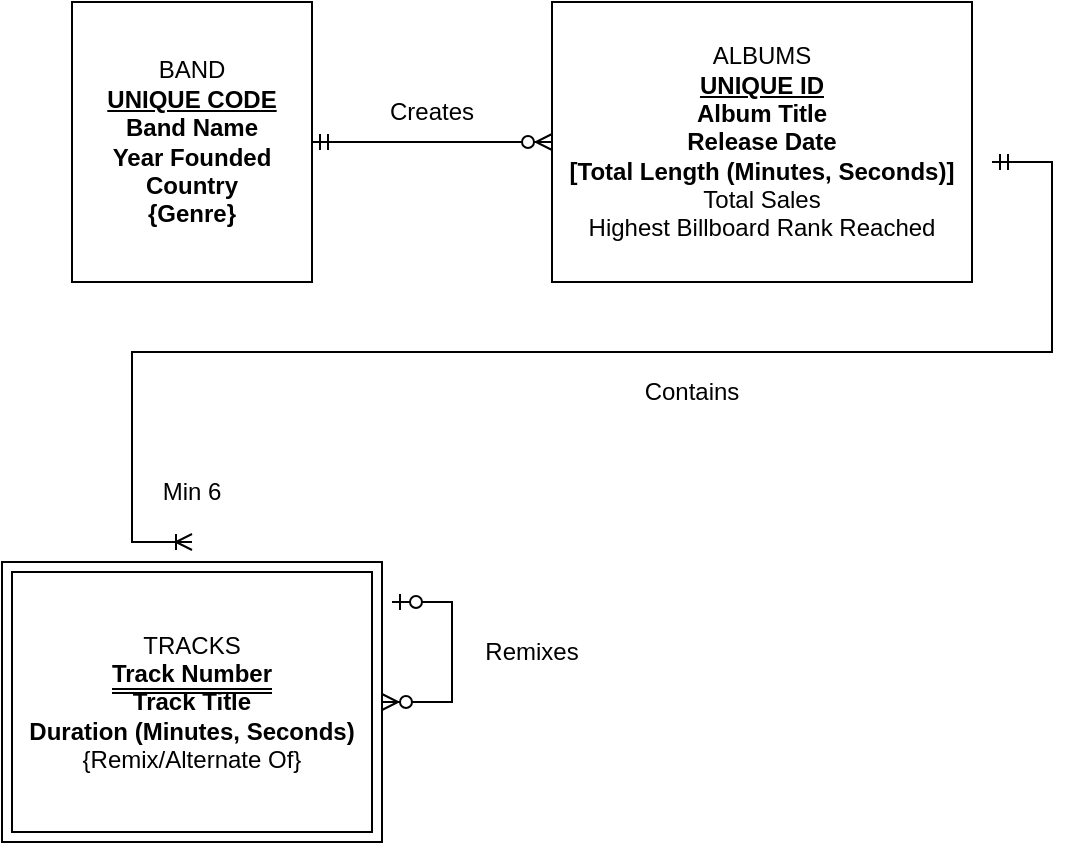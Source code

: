 <mxfile version="24.7.10" pages="2">
  <diagram name="Question 1" id="G0ggCSemv8RkMHY6kSYs">
    <mxGraphModel dx="984" dy="626" grid="1" gridSize="10" guides="1" tooltips="1" connect="1" arrows="1" fold="1" page="1" pageScale="1" pageWidth="850" pageHeight="1100" math="0" shadow="0">
      <root>
        <mxCell id="0" />
        <mxCell id="1" parent="0" />
        <mxCell id="Yl8MLj6aumAEBPvpJJGh-1" value="&lt;div&gt;BAND&lt;/div&gt;&lt;div&gt;&lt;u&gt;&lt;b&gt;UNIQUE CODE&lt;/b&gt;&lt;/u&gt;&lt;/div&gt;&lt;div&gt;&lt;b&gt;Band Name&lt;/b&gt;&lt;/div&gt;&lt;div&gt;&lt;b&gt;Year Founded&lt;/b&gt;&lt;/div&gt;&lt;div&gt;&lt;b&gt;Country&lt;/b&gt;&lt;/div&gt;&lt;div&gt;&lt;b&gt;{Genre}&lt;/b&gt;&lt;/div&gt;" style="whiteSpace=wrap;html=1;align=center;" parent="1" vertex="1">
          <mxGeometry x="80" y="50" width="120" height="140" as="geometry" />
        </mxCell>
        <mxCell id="Yl8MLj6aumAEBPvpJJGh-2" value="&lt;div&gt;ALBUMS&lt;/div&gt;&lt;div&gt;&lt;u&gt;&lt;b&gt;UNIQUE ID&lt;/b&gt;&lt;/u&gt;&lt;/div&gt;&lt;div&gt;&lt;b&gt;Album Title&lt;/b&gt;&lt;/div&gt;&lt;div&gt;&lt;span style=&quot;background-color: initial;&quot;&gt;&lt;b&gt;Release Date&lt;/b&gt;&lt;/span&gt;&lt;/div&gt;&lt;div&gt;&lt;b&gt;[Total Length (Minutes, Seconds)]&lt;/b&gt;&lt;/div&gt;&lt;div&gt;Total Sales&lt;/div&gt;&lt;div&gt;Highest Billboard Rank Reached&lt;/div&gt;" style="whiteSpace=wrap;html=1;align=center;" parent="1" vertex="1">
          <mxGeometry x="320" y="50" width="210" height="140" as="geometry" />
        </mxCell>
        <mxCell id="Yl8MLj6aumAEBPvpJJGh-3" value="&lt;div&gt;TRACKS&lt;/div&gt;&lt;div&gt;&lt;span style=&quot;border-bottom: 3px double;margin-bottom: 5px;&quot;&gt;&lt;b&gt;Track Number&lt;/b&gt;&lt;/span&gt;&lt;/div&gt;&lt;div&gt;&lt;b&gt;Track Title&lt;br&gt;&lt;/b&gt;&lt;/div&gt;&lt;div&gt;&lt;b&gt;Duration (Minutes, Seconds)&lt;/b&gt;&lt;/div&gt;&lt;div&gt;{Remix/Alternate Of}&lt;/div&gt;" style="shape=ext;margin=3;double=1;whiteSpace=wrap;html=1;align=center;" parent="1" vertex="1">
          <mxGeometry x="45" y="330" width="190" height="140" as="geometry" />
        </mxCell>
        <mxCell id="Yl8MLj6aumAEBPvpJJGh-4" value="" style="edgeStyle=entityRelationEdgeStyle;fontSize=12;html=1;endArrow=ERzeroToMany;startArrow=ERmandOne;rounded=0;entryX=0;entryY=0.5;entryDx=0;entryDy=0;exitX=1;exitY=0.5;exitDx=0;exitDy=0;" parent="1" source="Yl8MLj6aumAEBPvpJJGh-1" target="Yl8MLj6aumAEBPvpJJGh-2" edge="1">
          <mxGeometry width="100" height="100" relative="1" as="geometry">
            <mxPoint x="190" y="250" as="sourcePoint" />
            <mxPoint x="290" y="150" as="targetPoint" />
          </mxGeometry>
        </mxCell>
        <mxCell id="Yl8MLj6aumAEBPvpJJGh-5" value="" style="edgeStyle=entityRelationEdgeStyle;fontSize=12;html=1;endArrow=ERoneToMany;startArrow=ERmandOne;rounded=0;endFill=0;" parent="1" edge="1">
          <mxGeometry width="100" height="100" relative="1" as="geometry">
            <mxPoint x="540" y="130" as="sourcePoint" />
            <mxPoint x="140" y="320" as="targetPoint" />
            <Array as="points">
              <mxPoint x="180" y="320" />
              <mxPoint x="130" y="280" />
            </Array>
          </mxGeometry>
        </mxCell>
        <mxCell id="Yl8MLj6aumAEBPvpJJGh-6" value="Min 6" style="text;html=1;strokeColor=none;fillColor=none;align=center;verticalAlign=middle;whiteSpace=wrap;rounded=0;" parent="1" vertex="1">
          <mxGeometry x="110" y="280" width="60" height="30" as="geometry" />
        </mxCell>
        <mxCell id="Yl8MLj6aumAEBPvpJJGh-7" value="Creates" style="text;html=1;strokeColor=none;fillColor=none;align=center;verticalAlign=middle;whiteSpace=wrap;rounded=0;" parent="1" vertex="1">
          <mxGeometry x="230" y="90" width="60" height="30" as="geometry" />
        </mxCell>
        <mxCell id="Yl8MLj6aumAEBPvpJJGh-8" value="Contains" style="text;html=1;strokeColor=none;fillColor=none;align=center;verticalAlign=middle;whiteSpace=wrap;rounded=0;" parent="1" vertex="1">
          <mxGeometry x="360" y="230" width="60" height="30" as="geometry" />
        </mxCell>
        <mxCell id="Yl8MLj6aumAEBPvpJJGh-9" value="" style="edgeStyle=entityRelationEdgeStyle;fontSize=12;html=1;endArrow=ERzeroToMany;startArrow=ERzeroToOne;rounded=0;" parent="1" target="Yl8MLj6aumAEBPvpJJGh-3" edge="1">
          <mxGeometry width="100" height="100" relative="1" as="geometry">
            <mxPoint x="240" y="350" as="sourcePoint" />
            <mxPoint x="540" y="480.0" as="targetPoint" />
            <Array as="points">
              <mxPoint x="831.96" y="437.96" />
              <mxPoint x="631.96" y="587.96" />
              <mxPoint x="801.96" y="517.96" />
              <mxPoint x="861.96" y="457.96" />
            </Array>
          </mxGeometry>
        </mxCell>
        <mxCell id="PCDuRVIcthgbH_ILbc4l-1" value="Remixes" style="text;html=1;strokeColor=none;fillColor=none;align=center;verticalAlign=middle;whiteSpace=wrap;rounded=0;" parent="1" vertex="1">
          <mxGeometry x="280" y="360" width="60" height="30" as="geometry" />
        </mxCell>
      </root>
    </mxGraphModel>
  </diagram>
  <diagram id="o_gynNenJDcldiGXe5-G" name="Question 2">
    <mxGraphModel dx="703" dy="447" grid="1" gridSize="10" guides="1" tooltips="1" connect="1" arrows="1" fold="1" page="1" pageScale="1" pageWidth="850" pageHeight="1100" math="0" shadow="0">
      <root>
        <mxCell id="0" />
        <mxCell id="1" parent="0" />
        <mxCell id="-OQ1VOCRAkG5Sb6Z3kr7-1" value="&lt;div&gt;CEREMONIES&lt;/div&gt;&lt;div&gt;&lt;br&gt;&lt;/div&gt;&lt;div&gt;&lt;u&gt;&lt;b&gt;CeremonyID&lt;/b&gt;&lt;/u&gt;&lt;/div&gt;&lt;div&gt;&lt;b&gt;Date&lt;/b&gt;&lt;/div&gt;&lt;div&gt;Network&lt;/div&gt;&lt;div&gt;Millions of Viewers&lt;/div&gt;" style="whiteSpace=wrap;html=1;align=center;" parent="1" vertex="1">
          <mxGeometry x="130" y="190" width="120" height="140" as="geometry" />
        </mxCell>
        <mxCell id="-OQ1VOCRAkG5Sb6Z3kr7-2" value="&lt;div&gt;LOCATIONS&lt;/div&gt;&lt;div&gt;&lt;u style=&quot;background-color: initial;&quot;&gt;&lt;b&gt;&lt;br&gt;&lt;/b&gt;&lt;/u&gt;&lt;/div&gt;&lt;div&gt;&lt;u style=&quot;background-color: initial;&quot;&gt;&lt;b&gt;LocationCode&lt;/b&gt;&lt;/u&gt;&lt;/div&gt;&lt;div&gt;&lt;b&gt;Location (City, State Code, Country)&lt;/b&gt;&lt;/div&gt;" style="whiteSpace=wrap;html=1;align=center;" parent="1" vertex="1">
          <mxGeometry x="340" y="100" width="120" height="140" as="geometry" />
        </mxCell>
        <mxCell id="-OQ1VOCRAkG5Sb6Z3kr7-3" value="&lt;div&gt;HOSTS&lt;/div&gt;&lt;div&gt;&lt;br&gt;&lt;/div&gt;&lt;div&gt;&lt;u&gt;&lt;b&gt;HostID&lt;/b&gt;&lt;/u&gt;&lt;/div&gt;&lt;div&gt;&lt;b&gt;Host (First, Last)&lt;/b&gt;&lt;/div&gt;&lt;div&gt;&lt;b&gt;{Known For}&lt;/b&gt;&lt;/div&gt;" style="whiteSpace=wrap;html=1;align=center;" parent="1" vertex="1">
          <mxGeometry x="390" y="410" width="120" height="140" as="geometry" />
        </mxCell>
        <mxCell id="-OQ1VOCRAkG5Sb6Z3kr7-4" value="" style="edgeStyle=entityRelationEdgeStyle;fontSize=12;html=1;endArrow=ERmandOne;startArrow=ERmandOne;rounded=0;exitX=1;exitY=0.25;exitDx=0;exitDy=0;entryX=0;entryY=0.25;entryDx=0;entryDy=0;" parent="1" source="-OQ1VOCRAkG5Sb6Z3kr7-1" target="-OQ1VOCRAkG5Sb6Z3kr7-2" edge="1">
          <mxGeometry width="100" height="100" relative="1" as="geometry">
            <mxPoint x="240" y="240" as="sourcePoint" />
            <mxPoint x="340" y="140" as="targetPoint" />
          </mxGeometry>
        </mxCell>
        <mxCell id="FRHM1TtJi2vK89cQi-1e-1" value="" style="edgeStyle=entityRelationEdgeStyle;fontSize=12;html=1;endArrow=ERzeroToMany;startArrow=ERoneToMany;rounded=0;endFill=0;exitX=1.005;exitY=0.598;exitDx=0;exitDy=0;exitPerimeter=0;entryX=0;entryY=0.5;entryDx=0;entryDy=0;" edge="1" parent="1" source="-OQ1VOCRAkG5Sb6Z3kr7-1" target="-OQ1VOCRAkG5Sb6Z3kr7-3">
          <mxGeometry width="100" height="100" relative="1" as="geometry">
            <mxPoint x="340" y="350" as="sourcePoint" />
            <mxPoint x="330" y="380" as="targetPoint" />
          </mxGeometry>
        </mxCell>
        <mxCell id="l63VMVd5FuUCUN8vJkQk-1" value="Takes Place In" style="text;html=1;strokeColor=none;fillColor=none;align=center;verticalAlign=middle;whiteSpace=wrap;rounded=0;" vertex="1" parent="1">
          <mxGeometry x="240" y="140" width="60" height="30" as="geometry" />
        </mxCell>
        <mxCell id="l63VMVd5FuUCUN8vJkQk-2" value="Has" style="text;html=1;strokeColor=none;fillColor=none;align=center;verticalAlign=middle;whiteSpace=wrap;rounded=0;" vertex="1" parent="1">
          <mxGeometry x="270" y="410" width="60" height="30" as="geometry" />
        </mxCell>
        <mxCell id="aVdn5bqDrRzkXOfHNq4E-3" value="Times Hosted" style="whiteSpace=wrap;html=1;align=center;" vertex="1" parent="1">
          <mxGeometry x="350" y="290" width="100" height="40" as="geometry" />
        </mxCell>
        <mxCell id="aVdn5bqDrRzkXOfHNq4E-4" value="" style="endArrow=none;dashed=1;html=1;rounded=0;entryX=0.5;entryY=1;entryDx=0;entryDy=0;" edge="1" target="aVdn5bqDrRzkXOfHNq4E-3" parent="1">
          <mxGeometry width="50" height="50" relative="1" as="geometry">
            <mxPoint x="320" y="370" as="sourcePoint" />
            <mxPoint x="770" y="350" as="targetPoint" />
          </mxGeometry>
        </mxCell>
      </root>
    </mxGraphModel>
  </diagram>
</mxfile>

